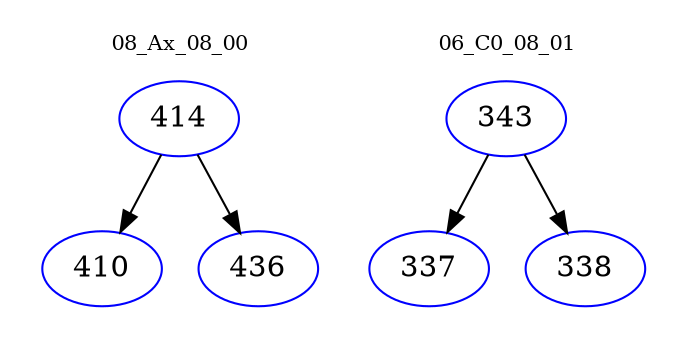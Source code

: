 digraph{
subgraph cluster_0 {
color = white
label = "08_Ax_08_00";
fontsize=10;
T0_414 [label="414", color="blue"]
T0_414 -> T0_410 [color="black"]
T0_410 [label="410", color="blue"]
T0_414 -> T0_436 [color="black"]
T0_436 [label="436", color="blue"]
}
subgraph cluster_1 {
color = white
label = "06_C0_08_01";
fontsize=10;
T1_343 [label="343", color="blue"]
T1_343 -> T1_337 [color="black"]
T1_337 [label="337", color="blue"]
T1_343 -> T1_338 [color="black"]
T1_338 [label="338", color="blue"]
}
}
